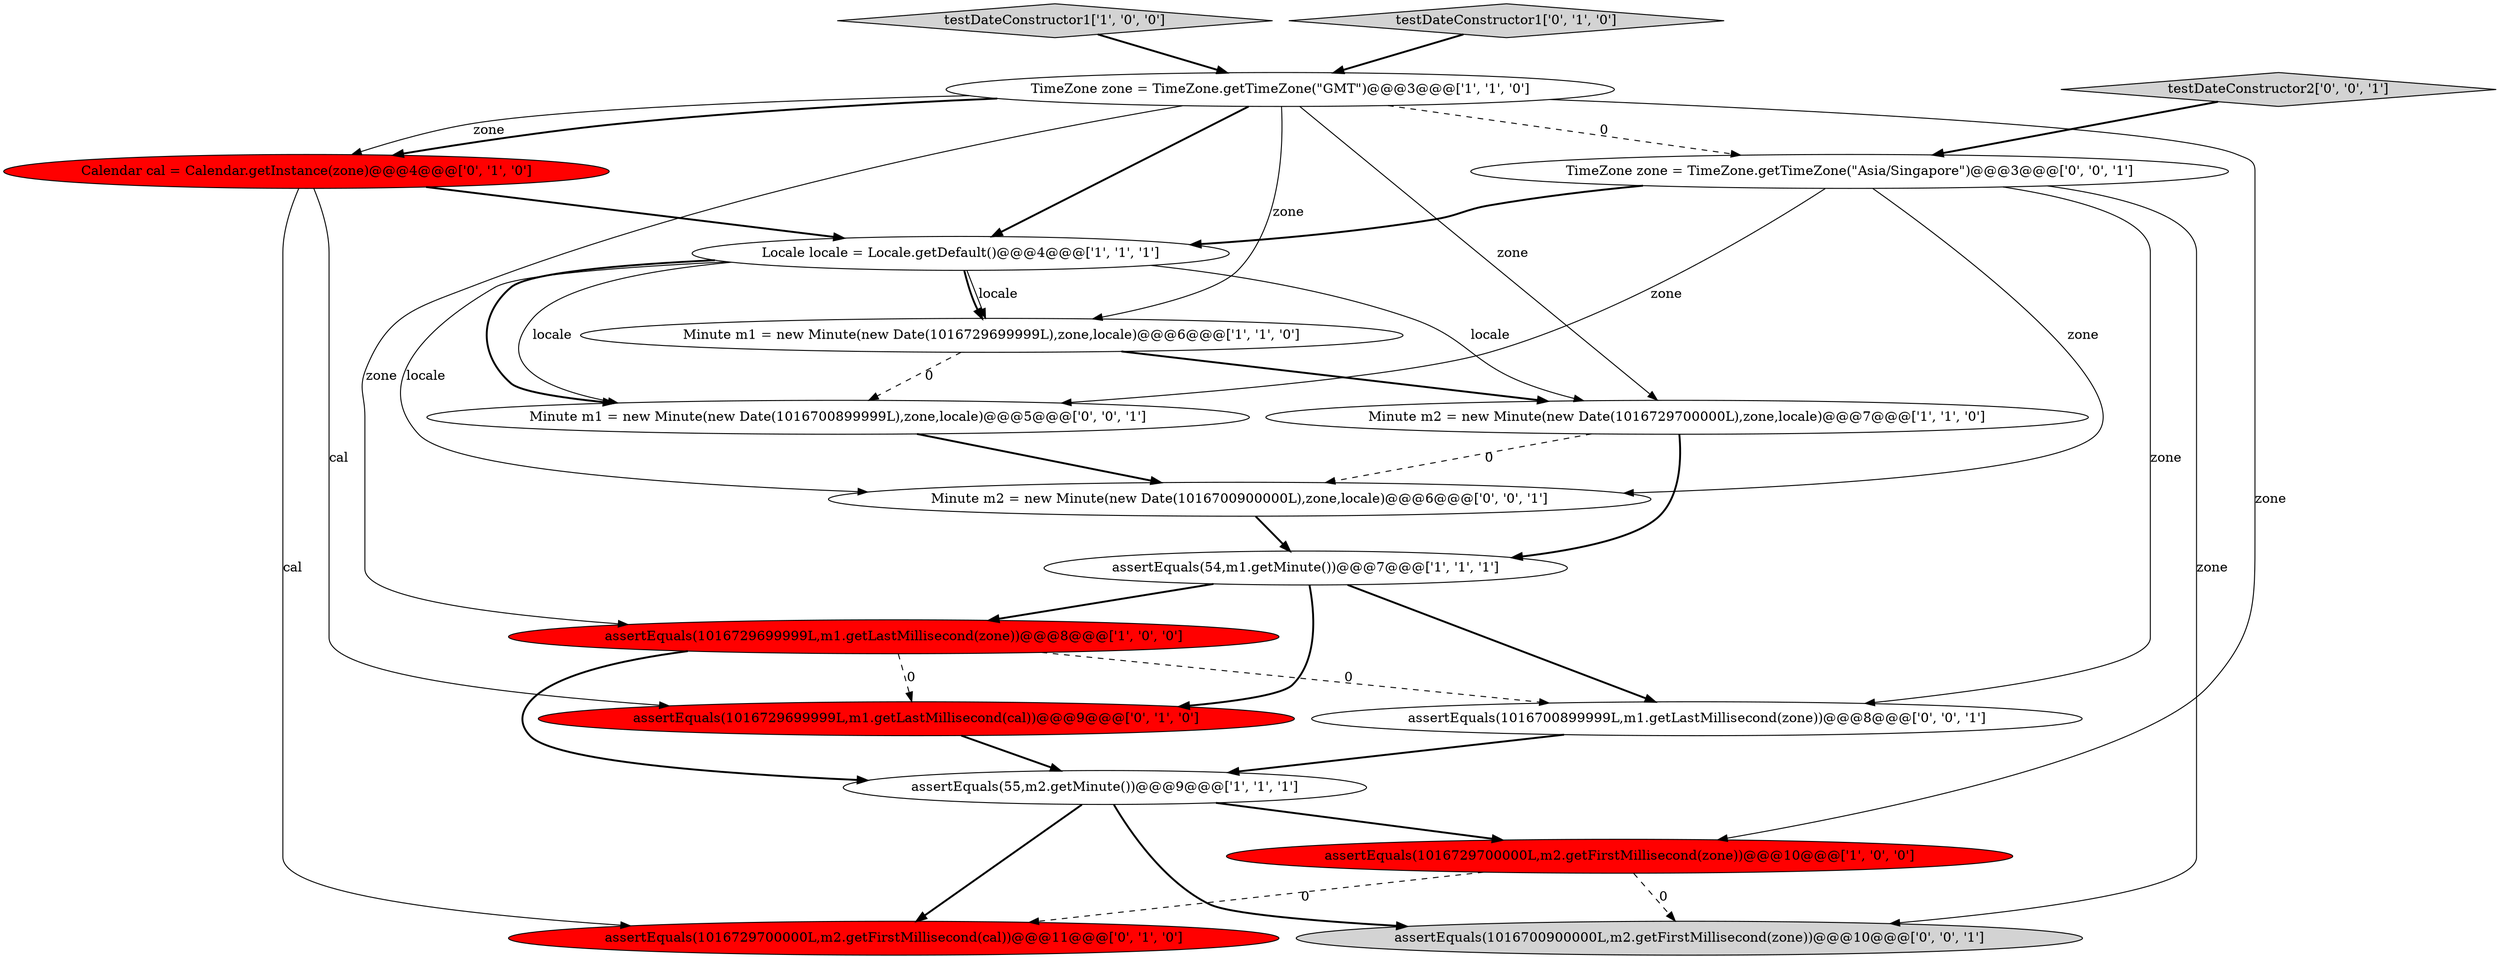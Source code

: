 digraph {
16 [style = filled, label = "assertEquals(1016700900000L,m2.getFirstMillisecond(zone))@@@10@@@['0', '0', '1']", fillcolor = lightgray, shape = ellipse image = "AAA0AAABBB3BBB"];
3 [style = filled, label = "Minute m1 = new Minute(new Date(1016729699999L),zone,locale)@@@6@@@['1', '1', '0']", fillcolor = white, shape = ellipse image = "AAA0AAABBB1BBB"];
1 [style = filled, label = "testDateConstructor1['1', '0', '0']", fillcolor = lightgray, shape = diamond image = "AAA0AAABBB1BBB"];
7 [style = filled, label = "TimeZone zone = TimeZone.getTimeZone(\"GMT\")@@@3@@@['1', '1', '0']", fillcolor = white, shape = ellipse image = "AAA0AAABBB1BBB"];
10 [style = filled, label = "Calendar cal = Calendar.getInstance(zone)@@@4@@@['0', '1', '0']", fillcolor = red, shape = ellipse image = "AAA1AAABBB2BBB"];
15 [style = filled, label = "TimeZone zone = TimeZone.getTimeZone(\"Asia/Singapore\")@@@3@@@['0', '0', '1']", fillcolor = white, shape = ellipse image = "AAA0AAABBB3BBB"];
8 [style = filled, label = "assertEquals(54,m1.getMinute())@@@7@@@['1', '1', '1']", fillcolor = white, shape = ellipse image = "AAA0AAABBB1BBB"];
12 [style = filled, label = "assertEquals(1016729700000L,m2.getFirstMillisecond(cal))@@@11@@@['0', '1', '0']", fillcolor = red, shape = ellipse image = "AAA1AAABBB2BBB"];
13 [style = filled, label = "Minute m2 = new Minute(new Date(1016700900000L),zone,locale)@@@6@@@['0', '0', '1']", fillcolor = white, shape = ellipse image = "AAA0AAABBB3BBB"];
17 [style = filled, label = "assertEquals(1016700899999L,m1.getLastMillisecond(zone))@@@8@@@['0', '0', '1']", fillcolor = white, shape = ellipse image = "AAA0AAABBB3BBB"];
14 [style = filled, label = "testDateConstructor2['0', '0', '1']", fillcolor = lightgray, shape = diamond image = "AAA0AAABBB3BBB"];
9 [style = filled, label = "testDateConstructor1['0', '1', '0']", fillcolor = lightgray, shape = diamond image = "AAA0AAABBB2BBB"];
18 [style = filled, label = "Minute m1 = new Minute(new Date(1016700899999L),zone,locale)@@@5@@@['0', '0', '1']", fillcolor = white, shape = ellipse image = "AAA0AAABBB3BBB"];
6 [style = filled, label = "assertEquals(1016729700000L,m2.getFirstMillisecond(zone))@@@10@@@['1', '0', '0']", fillcolor = red, shape = ellipse image = "AAA1AAABBB1BBB"];
4 [style = filled, label = "Locale locale = Locale.getDefault()@@@4@@@['1', '1', '1']", fillcolor = white, shape = ellipse image = "AAA0AAABBB1BBB"];
11 [style = filled, label = "assertEquals(1016729699999L,m1.getLastMillisecond(cal))@@@9@@@['0', '1', '0']", fillcolor = red, shape = ellipse image = "AAA1AAABBB2BBB"];
5 [style = filled, label = "assertEquals(1016729699999L,m1.getLastMillisecond(zone))@@@8@@@['1', '0', '0']", fillcolor = red, shape = ellipse image = "AAA1AAABBB1BBB"];
0 [style = filled, label = "Minute m2 = new Minute(new Date(1016729700000L),zone,locale)@@@7@@@['1', '1', '0']", fillcolor = white, shape = ellipse image = "AAA0AAABBB1BBB"];
2 [style = filled, label = "assertEquals(55,m2.getMinute())@@@9@@@['1', '1', '1']", fillcolor = white, shape = ellipse image = "AAA0AAABBB1BBB"];
4->3 [style = bold, label=""];
4->13 [style = solid, label="locale"];
7->5 [style = solid, label="zone"];
15->17 [style = solid, label="zone"];
15->16 [style = solid, label="zone"];
7->10 [style = bold, label=""];
2->6 [style = bold, label=""];
3->18 [style = dashed, label="0"];
15->13 [style = solid, label="zone"];
4->18 [style = bold, label=""];
7->4 [style = bold, label=""];
9->7 [style = bold, label=""];
4->3 [style = solid, label="locale"];
1->7 [style = bold, label=""];
11->2 [style = bold, label=""];
3->0 [style = bold, label=""];
2->12 [style = bold, label=""];
6->12 [style = dashed, label="0"];
8->17 [style = bold, label=""];
5->2 [style = bold, label=""];
4->0 [style = solid, label="locale"];
6->16 [style = dashed, label="0"];
5->17 [style = dashed, label="0"];
7->0 [style = solid, label="zone"];
8->5 [style = bold, label=""];
17->2 [style = bold, label=""];
5->11 [style = dashed, label="0"];
15->18 [style = solid, label="zone"];
7->6 [style = solid, label="zone"];
7->10 [style = solid, label="zone"];
0->13 [style = dashed, label="0"];
15->4 [style = bold, label=""];
0->8 [style = bold, label=""];
18->13 [style = bold, label=""];
10->4 [style = bold, label=""];
10->11 [style = solid, label="cal"];
7->15 [style = dashed, label="0"];
10->12 [style = solid, label="cal"];
4->18 [style = solid, label="locale"];
14->15 [style = bold, label=""];
7->3 [style = solid, label="zone"];
13->8 [style = bold, label=""];
8->11 [style = bold, label=""];
2->16 [style = bold, label=""];
}
